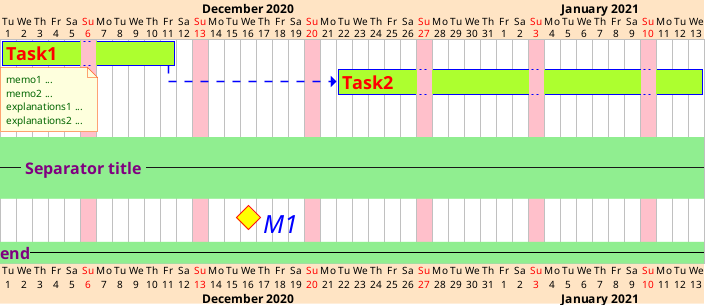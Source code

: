 @startgantt
<style>
ganttDiagram {
	task {
		FontName Helvetica
		FontColor red
		FontSize 18
		FontStyle bold
		BackGroundColor GreenYellow
		LineColor blue
	}
	milestone {
		FontColor blue
		FontSize 25
		FontStyle italic
		BackGroundColor yellow
		LineColor red
	}
	note {
		FontColor DarkGreen
		FontSize 10
		LineColor OrangeRed
	}
	arrow {
		FontName Helvetica
		FontColor red
		FontSize 18
		FontStyle bold
		BackGroundColor GreenYellow
		LineColor blue
		LineStyle 8.0;13.0
		LineThickness 3.0
	}
	separator {
		BackgroundColor lightGreen
		LineStyle 8.0;3.0
		LineColor red
		LineThickness 1.0
		FontSize 16
		FontStyle bold
		FontColor purple
		Margin 5
		Padding 20
	}
	timeline {
	    BackgroundColor Bisque
	}
	closed {
		BackgroundColor pink
		FontColor red
	}
}
</style>
Project starts the 2020-12-01

[Task1] lasts 10 days
sunday are closed

note bottom
  memo1 ...
  memo2 ...
  explanations1 ...
  explanations2 ...
end note

[Task2] lasts 20 days
[Task2] starts 10 days after [Task1]'s end
-- Separator title --
[M1] happens on 5 days after [Task1]'s end

<style>
	separator {
	    LineColor black
		Margin 0
		Padding 0
	}
</style>

-- end --
@endgantt
